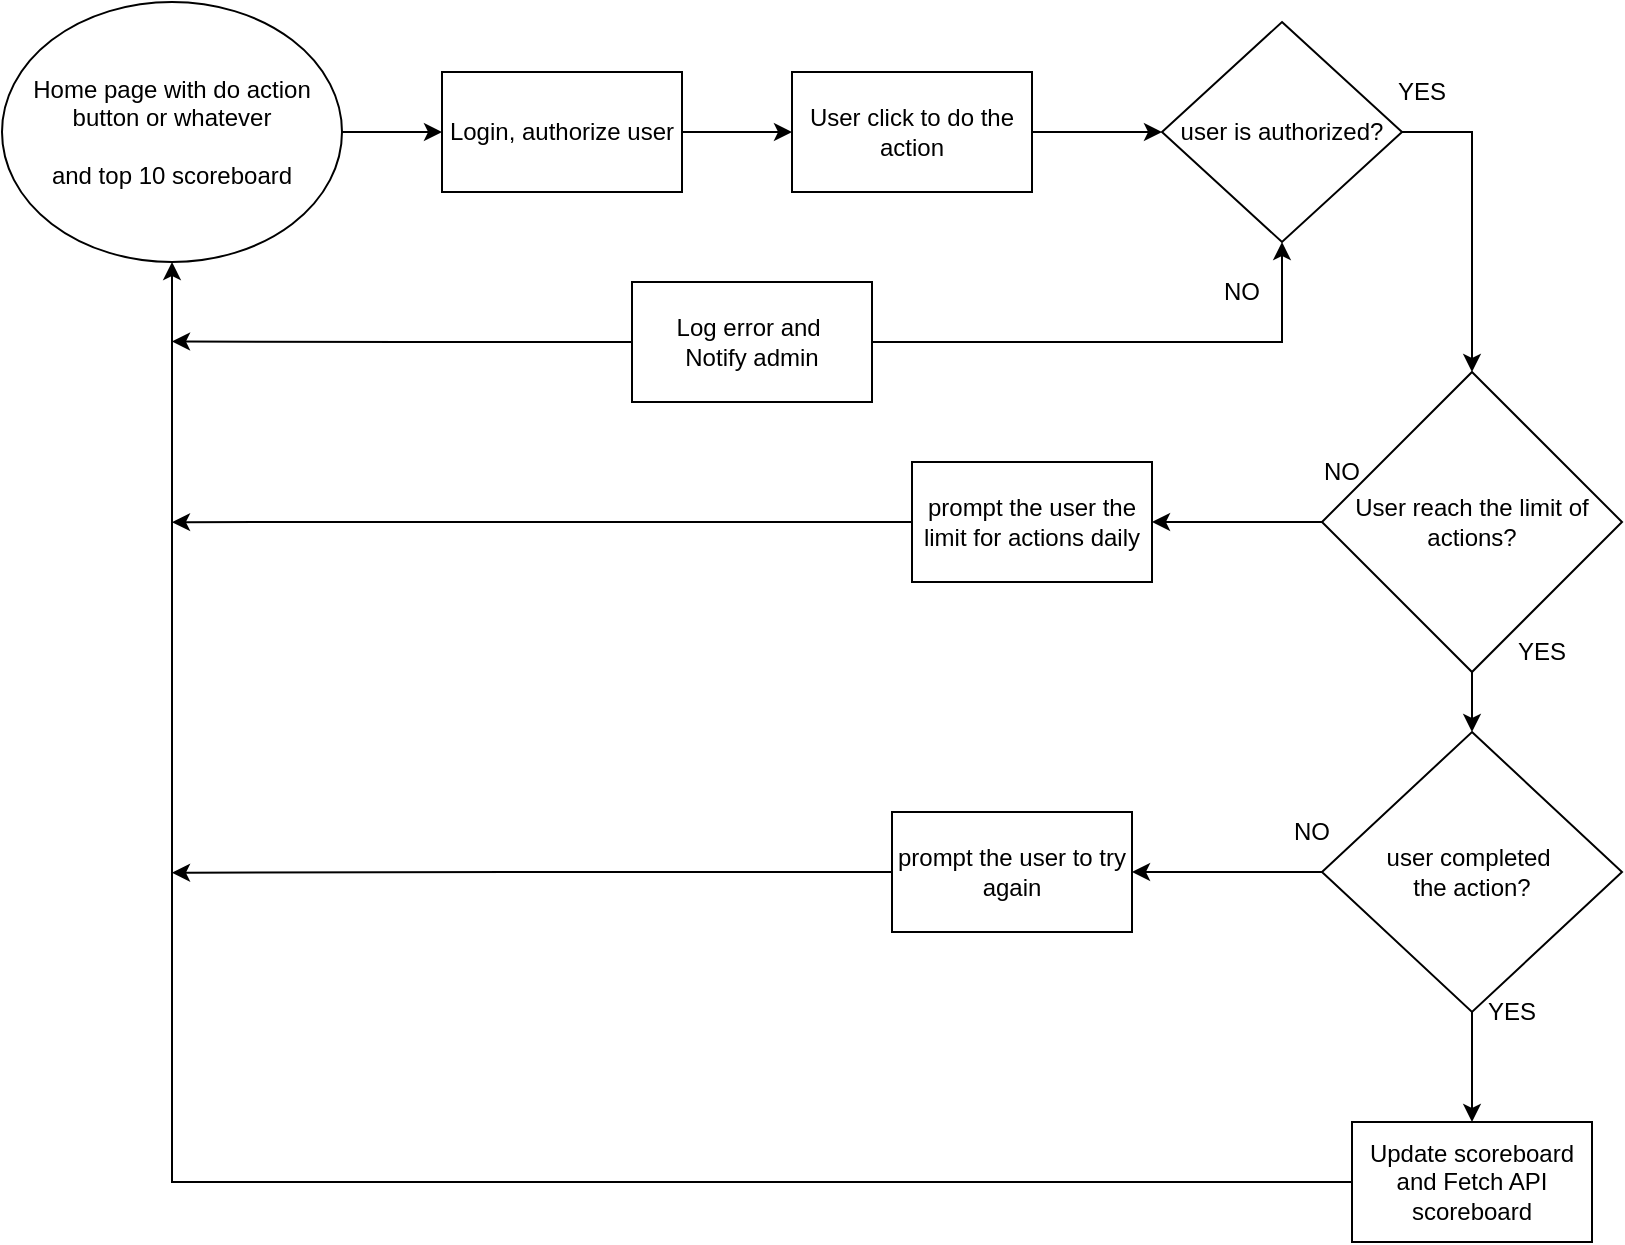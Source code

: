 <mxfile version="24.7.16">
  <diagram name="Page-1" id="-2oTUFayj7jksrHXLEOl">
    <mxGraphModel dx="1304" dy="1731" grid="1" gridSize="10" guides="1" tooltips="1" connect="1" arrows="1" fold="1" page="1" pageScale="1" pageWidth="850" pageHeight="1100" math="0" shadow="0">
      <root>
        <mxCell id="0" />
        <mxCell id="1" parent="0" />
        <mxCell id="iJQHZJWv5GS5qe2DXyEQ-20" value="" style="edgeStyle=orthogonalEdgeStyle;rounded=0;orthogonalLoop=1;jettySize=auto;html=1;" edge="1" parent="1" source="iJQHZJWv5GS5qe2DXyEQ-11" target="iJQHZJWv5GS5qe2DXyEQ-19">
          <mxGeometry relative="1" as="geometry" />
        </mxCell>
        <mxCell id="iJQHZJWv5GS5qe2DXyEQ-11" value="Home page with do action button or whatever &lt;br&gt;&lt;br&gt;and top 10 scoreboard" style="ellipse;whiteSpace=wrap;html=1;" vertex="1" parent="1">
          <mxGeometry x="25" y="-1070" width="170" height="130" as="geometry" />
        </mxCell>
        <mxCell id="iJQHZJWv5GS5qe2DXyEQ-15" value="" style="edgeStyle=orthogonalEdgeStyle;rounded=0;orthogonalLoop=1;jettySize=auto;html=1;" edge="1" parent="1" source="iJQHZJWv5GS5qe2DXyEQ-12" target="iJQHZJWv5GS5qe2DXyEQ-14">
          <mxGeometry relative="1" as="geometry" />
        </mxCell>
        <mxCell id="iJQHZJWv5GS5qe2DXyEQ-12" value="User click to do the action" style="rounded=0;whiteSpace=wrap;html=1;" vertex="1" parent="1">
          <mxGeometry x="420" y="-1035" width="120" height="60" as="geometry" />
        </mxCell>
        <mxCell id="iJQHZJWv5GS5qe2DXyEQ-42" value="" style="edgeStyle=orthogonalEdgeStyle;rounded=0;orthogonalLoop=1;jettySize=auto;html=1;" edge="1" parent="1" source="iJQHZJWv5GS5qe2DXyEQ-14" target="iJQHZJWv5GS5qe2DXyEQ-41">
          <mxGeometry relative="1" as="geometry">
            <Array as="points">
              <mxPoint x="760" y="-1005" />
            </Array>
          </mxGeometry>
        </mxCell>
        <mxCell id="iJQHZJWv5GS5qe2DXyEQ-14" value="user is authorized?" style="rhombus;whiteSpace=wrap;html=1;rounded=0;" vertex="1" parent="1">
          <mxGeometry x="605" y="-1060" width="120" height="110" as="geometry" />
        </mxCell>
        <mxCell id="iJQHZJWv5GS5qe2DXyEQ-21" style="edgeStyle=orthogonalEdgeStyle;rounded=0;orthogonalLoop=1;jettySize=auto;html=1;entryX=0;entryY=0.5;entryDx=0;entryDy=0;" edge="1" parent="1" source="iJQHZJWv5GS5qe2DXyEQ-19" target="iJQHZJWv5GS5qe2DXyEQ-12">
          <mxGeometry relative="1" as="geometry" />
        </mxCell>
        <mxCell id="iJQHZJWv5GS5qe2DXyEQ-19" value="Login, authorize user" style="whiteSpace=wrap;html=1;" vertex="1" parent="1">
          <mxGeometry x="245" y="-1035" width="120" height="60" as="geometry" />
        </mxCell>
        <mxCell id="iJQHZJWv5GS5qe2DXyEQ-24" value="NO" style="text;html=1;align=center;verticalAlign=middle;whiteSpace=wrap;rounded=0;" vertex="1" parent="1">
          <mxGeometry x="615" y="-940" width="60" height="30" as="geometry" />
        </mxCell>
        <mxCell id="iJQHZJWv5GS5qe2DXyEQ-26" style="edgeStyle=orthogonalEdgeStyle;rounded=0;orthogonalLoop=1;jettySize=auto;html=1;exitX=1;exitY=0.5;exitDx=0;exitDy=0;entryX=0.5;entryY=1;entryDx=0;entryDy=0;" edge="1" parent="1" source="iJQHZJWv5GS5qe2DXyEQ-25" target="iJQHZJWv5GS5qe2DXyEQ-14">
          <mxGeometry relative="1" as="geometry" />
        </mxCell>
        <mxCell id="iJQHZJWv5GS5qe2DXyEQ-50" style="edgeStyle=orthogonalEdgeStyle;rounded=0;orthogonalLoop=1;jettySize=auto;html=1;exitX=0;exitY=0.5;exitDx=0;exitDy=0;" edge="1" parent="1" source="iJQHZJWv5GS5qe2DXyEQ-25">
          <mxGeometry relative="1" as="geometry">
            <mxPoint x="110" y="-900.258" as="targetPoint" />
          </mxGeometry>
        </mxCell>
        <mxCell id="iJQHZJWv5GS5qe2DXyEQ-25" value="&lt;div&gt;Log error and&amp;nbsp;&lt;/div&gt;&lt;div&gt;Notify admin&lt;/div&gt;" style="rounded=0;whiteSpace=wrap;html=1;" vertex="1" parent="1">
          <mxGeometry x="340" y="-930" width="120" height="60" as="geometry" />
        </mxCell>
        <mxCell id="iJQHZJWv5GS5qe2DXyEQ-33" value="" style="edgeStyle=orthogonalEdgeStyle;rounded=0;orthogonalLoop=1;jettySize=auto;html=1;" edge="1" parent="1" source="iJQHZJWv5GS5qe2DXyEQ-28" target="iJQHZJWv5GS5qe2DXyEQ-32">
          <mxGeometry relative="1" as="geometry" />
        </mxCell>
        <mxCell id="iJQHZJWv5GS5qe2DXyEQ-53" value="" style="edgeStyle=orthogonalEdgeStyle;rounded=0;orthogonalLoop=1;jettySize=auto;html=1;" edge="1" parent="1" source="iJQHZJWv5GS5qe2DXyEQ-28" target="iJQHZJWv5GS5qe2DXyEQ-52">
          <mxGeometry relative="1" as="geometry" />
        </mxCell>
        <mxCell id="iJQHZJWv5GS5qe2DXyEQ-28" value="&lt;div&gt;user completed&amp;nbsp;&lt;/div&gt;&lt;div&gt;the action?&lt;/div&gt;" style="rhombus;whiteSpace=wrap;html=1;rounded=0;" vertex="1" parent="1">
          <mxGeometry x="685" y="-705" width="150" height="140" as="geometry" />
        </mxCell>
        <mxCell id="iJQHZJWv5GS5qe2DXyEQ-31" value="NO" style="text;html=1;align=center;verticalAlign=middle;whiteSpace=wrap;rounded=0;" vertex="1" parent="1">
          <mxGeometry x="650" y="-670" width="60" height="30" as="geometry" />
        </mxCell>
        <mxCell id="iJQHZJWv5GS5qe2DXyEQ-34" style="edgeStyle=orthogonalEdgeStyle;rounded=0;orthogonalLoop=1;jettySize=auto;html=1;exitX=0;exitY=0.5;exitDx=0;exitDy=0;entryX=0.5;entryY=1;entryDx=0;entryDy=0;" edge="1" parent="1" source="iJQHZJWv5GS5qe2DXyEQ-32" target="iJQHZJWv5GS5qe2DXyEQ-11">
          <mxGeometry relative="1" as="geometry" />
        </mxCell>
        <mxCell id="iJQHZJWv5GS5qe2DXyEQ-32" value="Update scoreboard and Fetch API scoreboard" style="whiteSpace=wrap;html=1;rounded=0;" vertex="1" parent="1">
          <mxGeometry x="700" y="-510" width="120" height="60" as="geometry" />
        </mxCell>
        <mxCell id="iJQHZJWv5GS5qe2DXyEQ-37" value="YES" style="text;html=1;align=center;verticalAlign=middle;whiteSpace=wrap;rounded=0;" vertex="1" parent="1">
          <mxGeometry x="705" y="-1040" width="60" height="30" as="geometry" />
        </mxCell>
        <mxCell id="iJQHZJWv5GS5qe2DXyEQ-38" value="YES" style="text;html=1;align=center;verticalAlign=middle;whiteSpace=wrap;rounded=0;" vertex="1" parent="1">
          <mxGeometry x="750" y="-580" width="60" height="30" as="geometry" />
        </mxCell>
        <mxCell id="iJQHZJWv5GS5qe2DXyEQ-44" value="" style="edgeStyle=orthogonalEdgeStyle;rounded=0;orthogonalLoop=1;jettySize=auto;html=1;" edge="1" parent="1" source="iJQHZJWv5GS5qe2DXyEQ-41" target="iJQHZJWv5GS5qe2DXyEQ-28">
          <mxGeometry relative="1" as="geometry" />
        </mxCell>
        <mxCell id="iJQHZJWv5GS5qe2DXyEQ-46" value="" style="edgeStyle=orthogonalEdgeStyle;rounded=0;orthogonalLoop=1;jettySize=auto;html=1;" edge="1" parent="1" source="iJQHZJWv5GS5qe2DXyEQ-41" target="iJQHZJWv5GS5qe2DXyEQ-45">
          <mxGeometry relative="1" as="geometry" />
        </mxCell>
        <mxCell id="iJQHZJWv5GS5qe2DXyEQ-41" value="User reach the limit of actions?" style="rhombus;whiteSpace=wrap;html=1;rounded=0;" vertex="1" parent="1">
          <mxGeometry x="685" y="-885" width="150" height="150" as="geometry" />
        </mxCell>
        <mxCell id="iJQHZJWv5GS5qe2DXyEQ-49" style="edgeStyle=orthogonalEdgeStyle;rounded=0;orthogonalLoop=1;jettySize=auto;html=1;exitX=0;exitY=0.5;exitDx=0;exitDy=0;" edge="1" parent="1" source="iJQHZJWv5GS5qe2DXyEQ-45">
          <mxGeometry relative="1" as="geometry">
            <mxPoint x="110" y="-809.935" as="targetPoint" />
          </mxGeometry>
        </mxCell>
        <mxCell id="iJQHZJWv5GS5qe2DXyEQ-45" value="prompt the user the limit for actions daily" style="whiteSpace=wrap;html=1;rounded=0;" vertex="1" parent="1">
          <mxGeometry x="480" y="-840" width="120" height="60" as="geometry" />
        </mxCell>
        <mxCell id="iJQHZJWv5GS5qe2DXyEQ-47" value="NO" style="text;html=1;align=center;verticalAlign=middle;whiteSpace=wrap;rounded=0;" vertex="1" parent="1">
          <mxGeometry x="665" y="-850" width="60" height="30" as="geometry" />
        </mxCell>
        <mxCell id="iJQHZJWv5GS5qe2DXyEQ-48" value="YES" style="text;html=1;align=center;verticalAlign=middle;whiteSpace=wrap;rounded=0;" vertex="1" parent="1">
          <mxGeometry x="765" y="-760" width="60" height="30" as="geometry" />
        </mxCell>
        <mxCell id="iJQHZJWv5GS5qe2DXyEQ-55" style="edgeStyle=orthogonalEdgeStyle;rounded=0;orthogonalLoop=1;jettySize=auto;html=1;exitX=0;exitY=0.5;exitDx=0;exitDy=0;" edge="1" parent="1" source="iJQHZJWv5GS5qe2DXyEQ-52">
          <mxGeometry relative="1" as="geometry">
            <mxPoint x="110" y="-634.636" as="targetPoint" />
          </mxGeometry>
        </mxCell>
        <mxCell id="iJQHZJWv5GS5qe2DXyEQ-52" value="prompt the user to try again" style="whiteSpace=wrap;html=1;rounded=0;" vertex="1" parent="1">
          <mxGeometry x="470" y="-665" width="120" height="60" as="geometry" />
        </mxCell>
      </root>
    </mxGraphModel>
  </diagram>
</mxfile>
